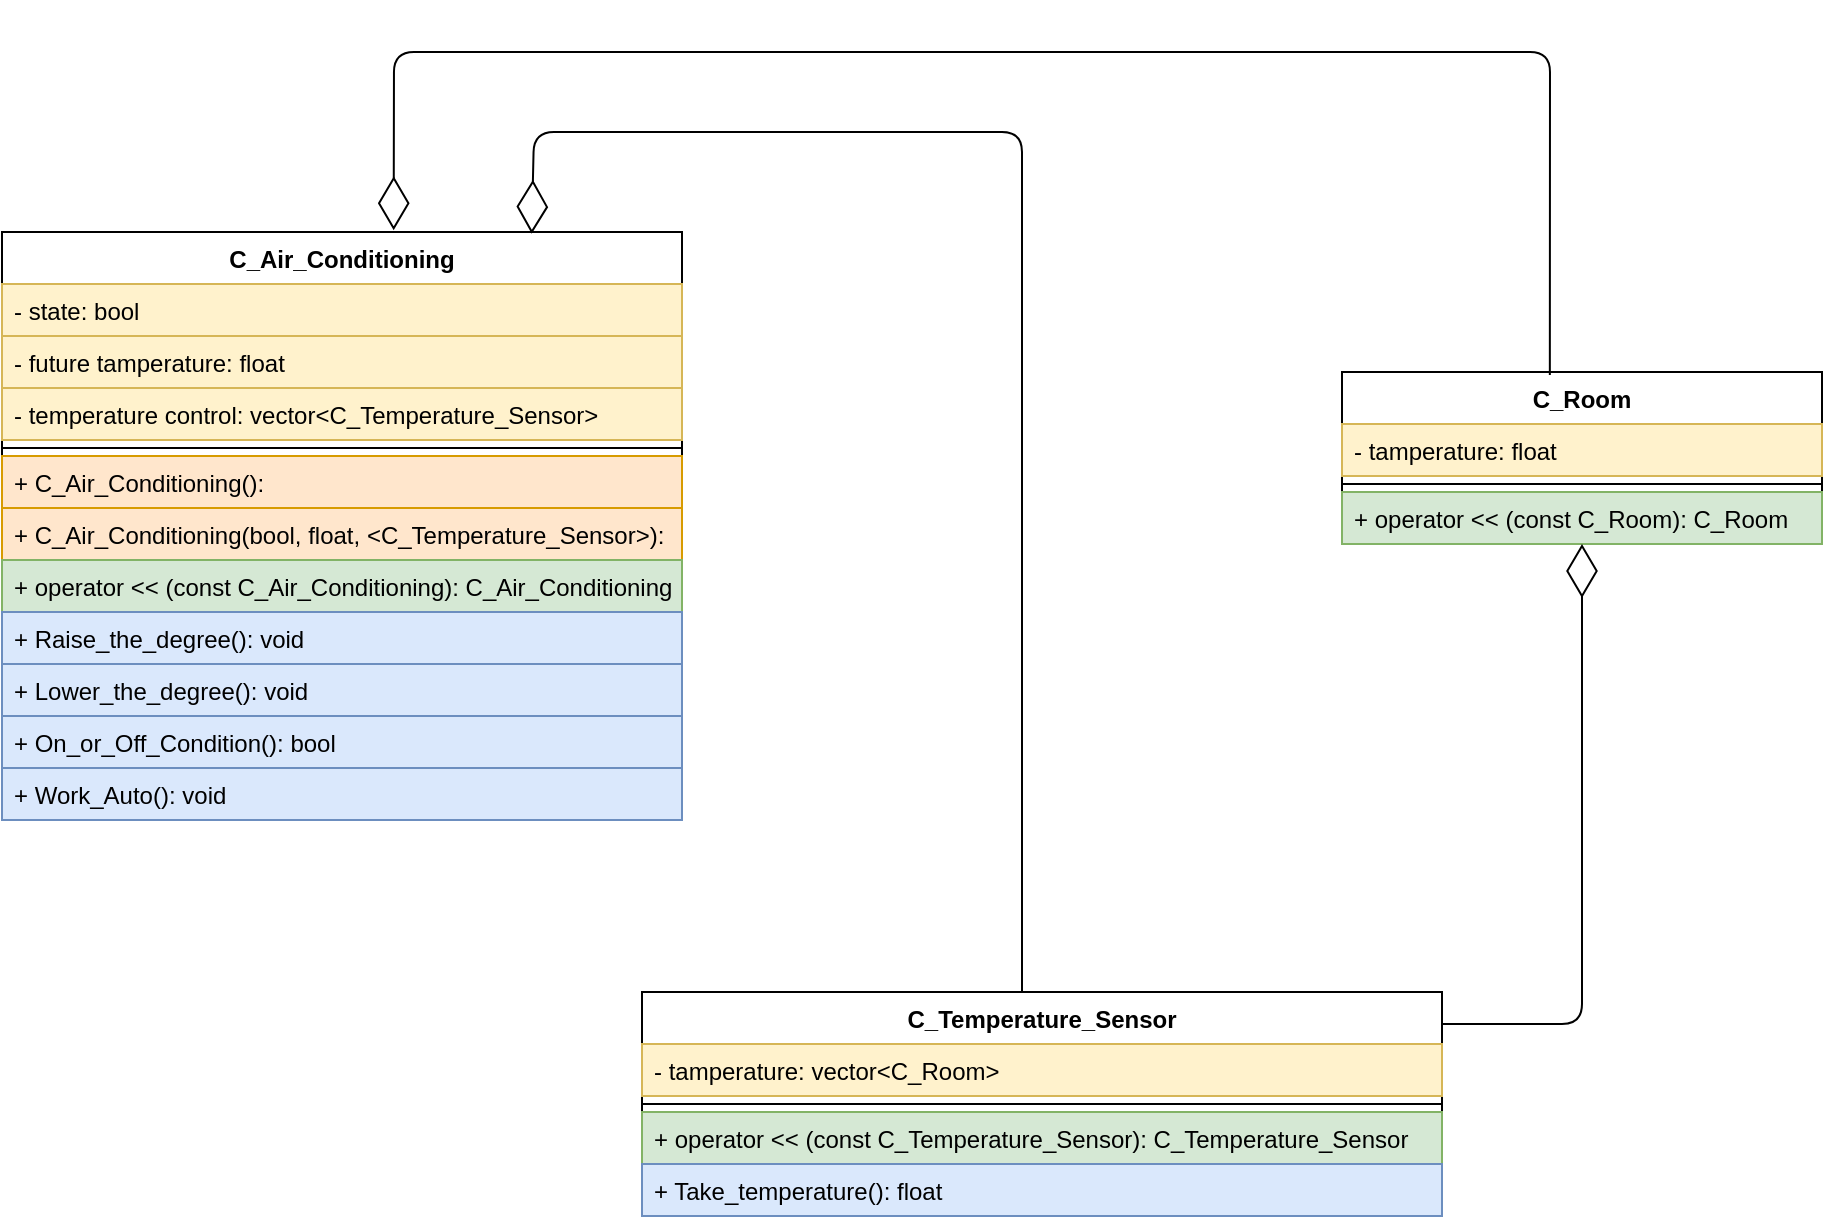 <mxfile version="15.1.1" type="github">
  <diagram id="NIeR_qIFmRhdvWZvgEUM" name="Page-1">
    <mxGraphModel dx="1422" dy="794" grid="1" gridSize="10" guides="1" tooltips="1" connect="1" arrows="1" fold="1" page="1" pageScale="1" pageWidth="827" pageHeight="1169" math="0" shadow="0">
      <root>
        <mxCell id="0" />
        <mxCell id="1" parent="0" />
        <mxCell id="CvpwVbypXIwLcZDbLhmN-1" value="C_Temperature_Sensor" style="swimlane;fontStyle=1;align=center;verticalAlign=top;childLayout=stackLayout;horizontal=1;startSize=26;horizontalStack=0;resizeParent=1;resizeParentMax=0;resizeLast=0;collapsible=1;marginBottom=0;" vertex="1" parent="1">
          <mxGeometry x="410" y="630" width="400" height="112" as="geometry" />
        </mxCell>
        <mxCell id="CvpwVbypXIwLcZDbLhmN-10" value="- tamperature: vector&lt;C_Room&gt;" style="text;strokeColor=#d6b656;fillColor=#fff2cc;align=left;verticalAlign=top;spacingLeft=4;spacingRight=4;overflow=hidden;rotatable=0;points=[[0,0.5],[1,0.5]];portConstraint=eastwest;" vertex="1" parent="CvpwVbypXIwLcZDbLhmN-1">
          <mxGeometry y="26" width="400" height="26" as="geometry" />
        </mxCell>
        <mxCell id="CvpwVbypXIwLcZDbLhmN-3" value="" style="line;strokeWidth=1;fillColor=none;align=left;verticalAlign=middle;spacingTop=-1;spacingLeft=3;spacingRight=3;rotatable=0;labelPosition=right;points=[];portConstraint=eastwest;" vertex="1" parent="CvpwVbypXIwLcZDbLhmN-1">
          <mxGeometry y="52" width="400" height="8" as="geometry" />
        </mxCell>
        <mxCell id="CvpwVbypXIwLcZDbLhmN-26" value="+ operator &lt;&lt; (const C_Temperature_Sensor): C_Temperature_Sensor" style="text;strokeColor=#82b366;fillColor=#d5e8d4;align=left;verticalAlign=top;spacingLeft=4;spacingRight=4;overflow=hidden;rotatable=0;points=[[0,0.5],[1,0.5]];portConstraint=eastwest;" vertex="1" parent="CvpwVbypXIwLcZDbLhmN-1">
          <mxGeometry y="60" width="400" height="26" as="geometry" />
        </mxCell>
        <mxCell id="CvpwVbypXIwLcZDbLhmN-19" value="+ Take_temperature(): float" style="text;strokeColor=#6c8ebf;fillColor=#dae8fc;align=left;verticalAlign=top;spacingLeft=4;spacingRight=4;overflow=hidden;rotatable=0;points=[[0,0.5],[1,0.5]];portConstraint=eastwest;" vertex="1" parent="CvpwVbypXIwLcZDbLhmN-1">
          <mxGeometry y="86" width="400" height="26" as="geometry" />
        </mxCell>
        <mxCell id="CvpwVbypXIwLcZDbLhmN-5" value="C_Air_Conditioning" style="swimlane;fontStyle=1;align=center;verticalAlign=top;childLayout=stackLayout;horizontal=1;startSize=26;horizontalStack=0;resizeParent=1;resizeParentMax=0;resizeLast=0;collapsible=1;marginBottom=0;" vertex="1" parent="1">
          <mxGeometry x="90" y="250" width="340" height="294" as="geometry" />
        </mxCell>
        <mxCell id="CvpwVbypXIwLcZDbLhmN-6" value="- state: bool" style="text;strokeColor=#d6b656;fillColor=#fff2cc;align=left;verticalAlign=top;spacingLeft=4;spacingRight=4;overflow=hidden;rotatable=0;points=[[0,0.5],[1,0.5]];portConstraint=eastwest;" vertex="1" parent="CvpwVbypXIwLcZDbLhmN-5">
          <mxGeometry y="26" width="340" height="26" as="geometry" />
        </mxCell>
        <mxCell id="CvpwVbypXIwLcZDbLhmN-31" value="- future tamperature: float" style="text;strokeColor=#d6b656;fillColor=#fff2cc;align=left;verticalAlign=top;spacingLeft=4;spacingRight=4;overflow=hidden;rotatable=0;points=[[0,0.5],[1,0.5]];portConstraint=eastwest;" vertex="1" parent="CvpwVbypXIwLcZDbLhmN-5">
          <mxGeometry y="52" width="340" height="26" as="geometry" />
        </mxCell>
        <mxCell id="CvpwVbypXIwLcZDbLhmN-21" value="- temperature control: vector&lt;C_Temperature_Sensor&gt;" style="text;strokeColor=#d6b656;fillColor=#fff2cc;align=left;verticalAlign=top;spacingLeft=4;spacingRight=4;overflow=hidden;rotatable=0;points=[[0,0.5],[1,0.5]];portConstraint=eastwest;" vertex="1" parent="CvpwVbypXIwLcZDbLhmN-5">
          <mxGeometry y="78" width="340" height="26" as="geometry" />
        </mxCell>
        <mxCell id="CvpwVbypXIwLcZDbLhmN-7" value="" style="line;strokeWidth=1;fillColor=none;align=left;verticalAlign=middle;spacingTop=-1;spacingLeft=3;spacingRight=3;rotatable=0;labelPosition=right;points=[];portConstraint=eastwest;" vertex="1" parent="CvpwVbypXIwLcZDbLhmN-5">
          <mxGeometry y="104" width="340" height="8" as="geometry" />
        </mxCell>
        <mxCell id="CvpwVbypXIwLcZDbLhmN-13" value="+ C_Air_Conditioning():" style="text;strokeColor=#d79b00;fillColor=#ffe6cc;align=left;verticalAlign=top;spacingLeft=4;spacingRight=4;overflow=hidden;rotatable=0;points=[[0,0.5],[1,0.5]];portConstraint=eastwest;" vertex="1" parent="CvpwVbypXIwLcZDbLhmN-5">
          <mxGeometry y="112" width="340" height="26" as="geometry" />
        </mxCell>
        <mxCell id="CvpwVbypXIwLcZDbLhmN-14" value="+ C_Air_Conditioning(bool, float, &lt;C_Temperature_Sensor&gt;):" style="text;strokeColor=#d79b00;fillColor=#ffe6cc;align=left;verticalAlign=top;spacingLeft=4;spacingRight=4;overflow=hidden;rotatable=0;points=[[0,0.5],[1,0.5]];portConstraint=eastwest;" vertex="1" parent="CvpwVbypXIwLcZDbLhmN-5">
          <mxGeometry y="138" width="340" height="26" as="geometry" />
        </mxCell>
        <mxCell id="CvpwVbypXIwLcZDbLhmN-24" value="+ operator &lt;&lt; (const C_Air_Conditioning): C_Air_Conditioning" style="text;strokeColor=#82b366;fillColor=#d5e8d4;align=left;verticalAlign=top;spacingLeft=4;spacingRight=4;overflow=hidden;rotatable=0;points=[[0,0.5],[1,0.5]];portConstraint=eastwest;" vertex="1" parent="CvpwVbypXIwLcZDbLhmN-5">
          <mxGeometry y="164" width="340" height="26" as="geometry" />
        </mxCell>
        <mxCell id="CvpwVbypXIwLcZDbLhmN-27" value="+ Raise_the_degree(): void" style="text;strokeColor=#6c8ebf;fillColor=#dae8fc;align=left;verticalAlign=top;spacingLeft=4;spacingRight=4;overflow=hidden;rotatable=0;points=[[0,0.5],[1,0.5]];portConstraint=eastwest;" vertex="1" parent="CvpwVbypXIwLcZDbLhmN-5">
          <mxGeometry y="190" width="340" height="26" as="geometry" />
        </mxCell>
        <mxCell id="CvpwVbypXIwLcZDbLhmN-28" value="+ Lower_the_degree(): void" style="text;strokeColor=#6c8ebf;fillColor=#dae8fc;align=left;verticalAlign=top;spacingLeft=4;spacingRight=4;overflow=hidden;rotatable=0;points=[[0,0.5],[1,0.5]];portConstraint=eastwest;" vertex="1" parent="CvpwVbypXIwLcZDbLhmN-5">
          <mxGeometry y="216" width="340" height="26" as="geometry" />
        </mxCell>
        <mxCell id="CvpwVbypXIwLcZDbLhmN-29" value="+ On_or_Off_Condition(): bool" style="text;strokeColor=#6c8ebf;fillColor=#dae8fc;align=left;verticalAlign=top;spacingLeft=4;spacingRight=4;overflow=hidden;rotatable=0;points=[[0,0.5],[1,0.5]];portConstraint=eastwest;" vertex="1" parent="CvpwVbypXIwLcZDbLhmN-5">
          <mxGeometry y="242" width="340" height="26" as="geometry" />
        </mxCell>
        <mxCell id="CvpwVbypXIwLcZDbLhmN-32" value="+ Work_Auto(): void" style="text;strokeColor=#6c8ebf;fillColor=#dae8fc;align=left;verticalAlign=top;spacingLeft=4;spacingRight=4;overflow=hidden;rotatable=0;points=[[0,0.5],[1,0.5]];portConstraint=eastwest;" vertex="1" parent="CvpwVbypXIwLcZDbLhmN-5">
          <mxGeometry y="268" width="340" height="26" as="geometry" />
        </mxCell>
        <mxCell id="CvpwVbypXIwLcZDbLhmN-9" value="C_Room" style="swimlane;fontStyle=1;align=center;verticalAlign=top;childLayout=stackLayout;horizontal=1;startSize=26;horizontalStack=0;resizeParent=1;resizeParentMax=0;resizeLast=0;collapsible=1;marginBottom=0;" vertex="1" parent="1">
          <mxGeometry x="760" y="320" width="240" height="86" as="geometry" />
        </mxCell>
        <mxCell id="CvpwVbypXIwLcZDbLhmN-37" value="- tamperature: float" style="text;strokeColor=#d6b656;fillColor=#fff2cc;align=left;verticalAlign=top;spacingLeft=4;spacingRight=4;overflow=hidden;rotatable=0;points=[[0,0.5],[1,0.5]];portConstraint=eastwest;" vertex="1" parent="CvpwVbypXIwLcZDbLhmN-9">
          <mxGeometry y="26" width="240" height="26" as="geometry" />
        </mxCell>
        <mxCell id="CvpwVbypXIwLcZDbLhmN-11" value="" style="line;strokeWidth=1;fillColor=none;align=left;verticalAlign=middle;spacingTop=-1;spacingLeft=3;spacingRight=3;rotatable=0;labelPosition=right;points=[];portConstraint=eastwest;" vertex="1" parent="CvpwVbypXIwLcZDbLhmN-9">
          <mxGeometry y="52" width="240" height="8" as="geometry" />
        </mxCell>
        <mxCell id="CvpwVbypXIwLcZDbLhmN-18" value="+ operator &lt;&lt; (const C_Room): C_Room" style="text;strokeColor=#82b366;fillColor=#d5e8d4;align=left;verticalAlign=top;spacingLeft=4;spacingRight=4;overflow=hidden;rotatable=0;points=[[0,0.5],[1,0.5]];portConstraint=eastwest;" vertex="1" parent="CvpwVbypXIwLcZDbLhmN-9">
          <mxGeometry y="60" width="240" height="26" as="geometry" />
        </mxCell>
        <mxCell id="CvpwVbypXIwLcZDbLhmN-30" value="" style="endArrow=diamondThin;endFill=0;endSize=24;html=1;exitX=0.475;exitY=0;exitDx=0;exitDy=0;exitPerimeter=0;entryX=0.779;entryY=0.003;entryDx=0;entryDy=0;entryPerimeter=0;" edge="1" parent="1" source="CvpwVbypXIwLcZDbLhmN-1" target="CvpwVbypXIwLcZDbLhmN-5">
          <mxGeometry width="160" relative="1" as="geometry">
            <mxPoint x="520" y="410" as="sourcePoint" />
            <mxPoint x="606" y="260" as="targetPoint" />
            <Array as="points">
              <mxPoint x="600" y="200" />
              <mxPoint x="356" y="200" />
            </Array>
          </mxGeometry>
        </mxCell>
        <mxCell id="CvpwVbypXIwLcZDbLhmN-36" value="" style="endArrow=diamondThin;endFill=0;endSize=24;html=1;entryX=0.576;entryY=-0.003;entryDx=0;entryDy=0;entryPerimeter=0;exitX=0.433;exitY=0.017;exitDx=0;exitDy=0;exitPerimeter=0;" edge="1" parent="1" source="CvpwVbypXIwLcZDbLhmN-9" target="CvpwVbypXIwLcZDbLhmN-5">
          <mxGeometry width="160" relative="1" as="geometry">
            <mxPoint x="830" y="160" as="sourcePoint" />
            <mxPoint x="990" y="160" as="targetPoint" />
            <Array as="points">
              <mxPoint x="864" y="160" />
              <mxPoint x="840" y="160" />
              <mxPoint x="286" y="160" />
            </Array>
          </mxGeometry>
        </mxCell>
        <mxCell id="CvpwVbypXIwLcZDbLhmN-38" value="" style="endArrow=diamondThin;endFill=0;endSize=24;html=1;entryX=0.5;entryY=1;entryDx=0;entryDy=0;exitX=1;exitY=0.143;exitDx=0;exitDy=0;exitPerimeter=0;" edge="1" parent="1" source="CvpwVbypXIwLcZDbLhmN-1" target="CvpwVbypXIwLcZDbLhmN-9">
          <mxGeometry width="160" relative="1" as="geometry">
            <mxPoint x="520" y="410" as="sourcePoint" />
            <mxPoint x="680" y="410" as="targetPoint" />
            <Array as="points">
              <mxPoint x="880" y="646" />
            </Array>
          </mxGeometry>
        </mxCell>
      </root>
    </mxGraphModel>
  </diagram>
</mxfile>
